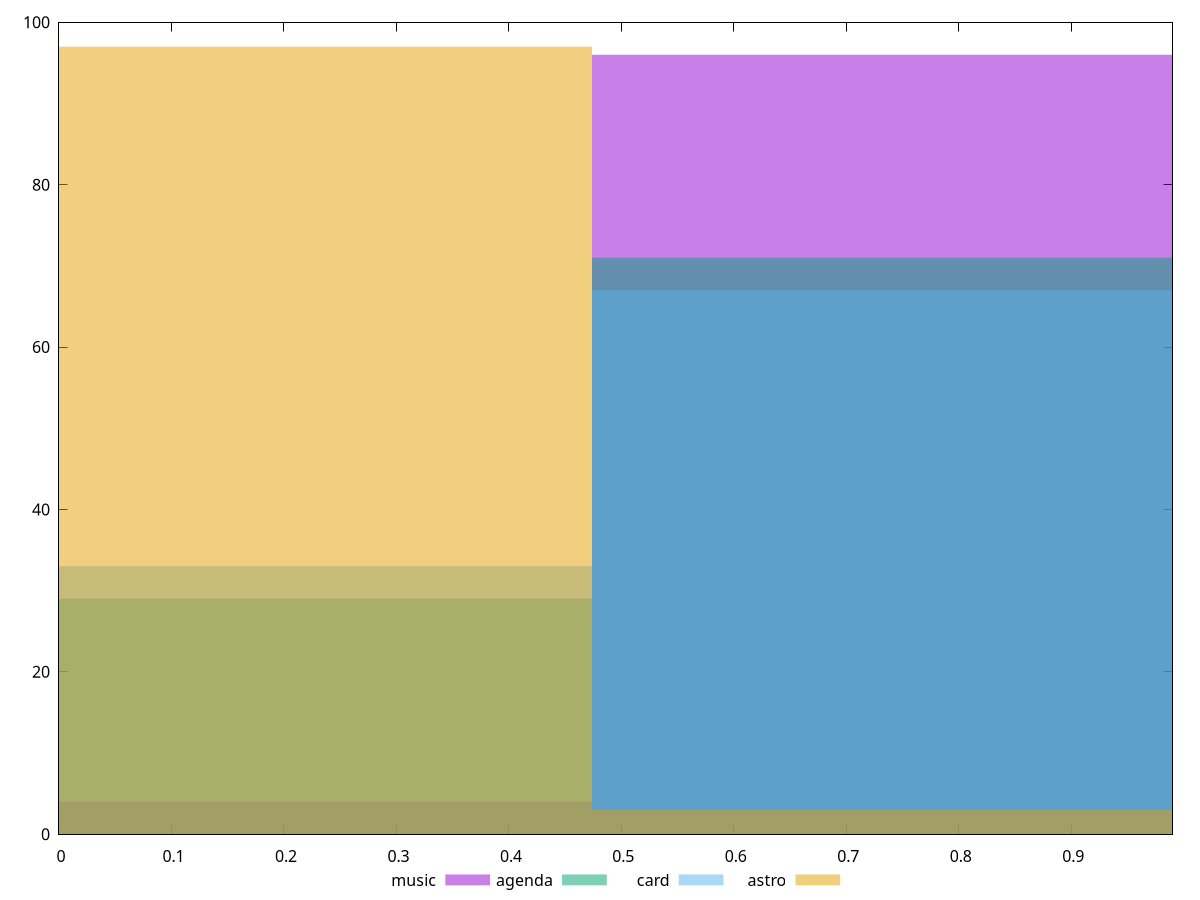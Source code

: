 reset

$music <<EOF
0.9477961915373995 96
0 4
EOF

$agenda <<EOF
0.9477961915373995 71
0 29
EOF

$card <<EOF
0 33
0.9477961915373995 67
EOF

$astro <<EOF
0.9477961915373995 3
0 97
EOF

set key outside below
set boxwidth 0.9477961915373995
set xrange [0:0.99]
set yrange [0:100]
set trange [0:100]
set style fill transparent solid 0.5 noborder
set terminal svg size 640, 520 enhanced background rgb 'white'
set output "reports/report_00028_2021-02-24T12-49-42.674Z/largest-contentful-paint/comparison/histogram/all_score.svg"

plot $music title "music" with boxes, \
     $agenda title "agenda" with boxes, \
     $card title "card" with boxes, \
     $astro title "astro" with boxes

reset
